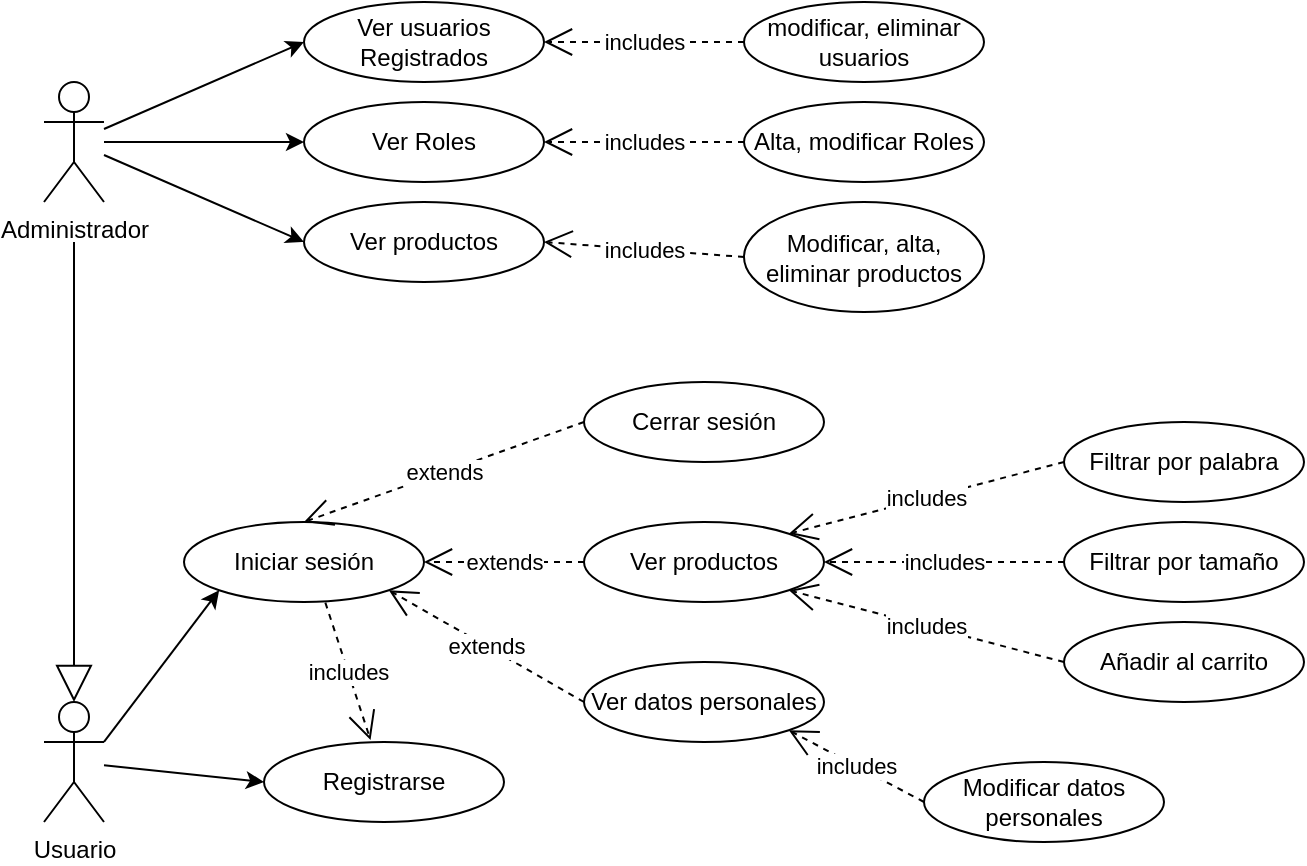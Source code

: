 <mxfile version="21.2.8" type="device">
  <diagram name="Página-1" id="I1wMzFXYZ3P005R0UXg8">
    <mxGraphModel dx="1486" dy="1182" grid="1" gridSize="10" guides="1" tooltips="1" connect="1" arrows="1" fold="1" page="1" pageScale="1" pageWidth="827" pageHeight="1169" math="0" shadow="0">
      <root>
        <mxCell id="0" />
        <mxCell id="1" parent="0" />
        <mxCell id="2v1X5vp2Q0N1gzeIqDlQ-1" value="Usuario" style="shape=umlActor;verticalLabelPosition=bottom;verticalAlign=top;html=1;outlineConnect=0;" parent="1" vertex="1">
          <mxGeometry x="80" y="670" width="30" height="60" as="geometry" />
        </mxCell>
        <mxCell id="2v1X5vp2Q0N1gzeIqDlQ-2" value="Iniciar sesión" style="ellipse;whiteSpace=wrap;html=1;" parent="1" vertex="1">
          <mxGeometry x="150" y="580" width="120" height="40" as="geometry" />
        </mxCell>
        <mxCell id="2v1X5vp2Q0N1gzeIqDlQ-3" value="Administrador" style="shape=umlActor;verticalLabelPosition=bottom;verticalAlign=top;html=1;outlineConnect=0;" parent="1" vertex="1">
          <mxGeometry x="80" y="360" width="30" height="60" as="geometry" />
        </mxCell>
        <mxCell id="2v1X5vp2Q0N1gzeIqDlQ-5" value="Registrarse" style="ellipse;whiteSpace=wrap;html=1;" parent="1" vertex="1">
          <mxGeometry x="190" y="690" width="120" height="40" as="geometry" />
        </mxCell>
        <mxCell id="2v1X5vp2Q0N1gzeIqDlQ-6" value="Cerrar sesión" style="ellipse;whiteSpace=wrap;html=1;" parent="1" vertex="1">
          <mxGeometry x="350" y="510" width="120" height="40" as="geometry" />
        </mxCell>
        <mxCell id="2v1X5vp2Q0N1gzeIqDlQ-7" value="Ver productos" style="ellipse;whiteSpace=wrap;html=1;" parent="1" vertex="1">
          <mxGeometry x="350" y="580" width="120" height="40" as="geometry" />
        </mxCell>
        <mxCell id="2v1X5vp2Q0N1gzeIqDlQ-8" value="Filtrar por palabra" style="ellipse;whiteSpace=wrap;html=1;" parent="1" vertex="1">
          <mxGeometry x="590" y="530" width="120" height="40" as="geometry" />
        </mxCell>
        <mxCell id="2v1X5vp2Q0N1gzeIqDlQ-9" value="Filtrar por tamaño" style="ellipse;whiteSpace=wrap;html=1;" parent="1" vertex="1">
          <mxGeometry x="590" y="580" width="120" height="40" as="geometry" />
        </mxCell>
        <mxCell id="2v1X5vp2Q0N1gzeIqDlQ-10" value="Añadir al carrito" style="ellipse;whiteSpace=wrap;html=1;" parent="1" vertex="1">
          <mxGeometry x="590" y="630" width="120" height="40" as="geometry" />
        </mxCell>
        <mxCell id="2v1X5vp2Q0N1gzeIqDlQ-11" value="Ver usuarios Registrados" style="ellipse;whiteSpace=wrap;html=1;" parent="1" vertex="1">
          <mxGeometry x="210" y="320" width="120" height="40" as="geometry" />
        </mxCell>
        <mxCell id="2v1X5vp2Q0N1gzeIqDlQ-12" value="Ver Roles" style="ellipse;whiteSpace=wrap;html=1;" parent="1" vertex="1">
          <mxGeometry x="210" y="370" width="120" height="40" as="geometry" />
        </mxCell>
        <mxCell id="2v1X5vp2Q0N1gzeIqDlQ-13" value="modificar, eliminar usuarios" style="ellipse;whiteSpace=wrap;html=1;" parent="1" vertex="1">
          <mxGeometry x="430" y="320" width="120" height="40" as="geometry" />
        </mxCell>
        <mxCell id="2v1X5vp2Q0N1gzeIqDlQ-14" value="Alta, modificar Roles" style="ellipse;whiteSpace=wrap;html=1;" parent="1" vertex="1">
          <mxGeometry x="430" y="370" width="120" height="40" as="geometry" />
        </mxCell>
        <mxCell id="2v1X5vp2Q0N1gzeIqDlQ-15" value="Modificar, alta, eliminar productos" style="ellipse;whiteSpace=wrap;html=1;" parent="1" vertex="1">
          <mxGeometry x="430" y="420" width="120" height="55" as="geometry" />
        </mxCell>
        <mxCell id="2v1X5vp2Q0N1gzeIqDlQ-16" value="Ver datos personales" style="ellipse;whiteSpace=wrap;html=1;" parent="1" vertex="1">
          <mxGeometry x="350" y="650" width="120" height="40" as="geometry" />
        </mxCell>
        <mxCell id="2v1X5vp2Q0N1gzeIqDlQ-17" value="Modificar datos personales" style="ellipse;whiteSpace=wrap;html=1;" parent="1" vertex="1">
          <mxGeometry x="520" y="700" width="120" height="40" as="geometry" />
        </mxCell>
        <mxCell id="2v1X5vp2Q0N1gzeIqDlQ-18" value="" style="endArrow=classic;html=1;rounded=0;exitX=1;exitY=0.333;exitDx=0;exitDy=0;exitPerimeter=0;entryX=0;entryY=1;entryDx=0;entryDy=0;" parent="1" source="2v1X5vp2Q0N1gzeIqDlQ-1" target="2v1X5vp2Q0N1gzeIqDlQ-2" edge="1">
          <mxGeometry width="50" height="50" relative="1" as="geometry">
            <mxPoint x="120" y="670" as="sourcePoint" />
            <mxPoint x="170" y="620" as="targetPoint" />
          </mxGeometry>
        </mxCell>
        <mxCell id="2v1X5vp2Q0N1gzeIqDlQ-19" value="" style="endArrow=classic;html=1;rounded=0;entryX=0;entryY=0.5;entryDx=0;entryDy=0;" parent="1" source="2v1X5vp2Q0N1gzeIqDlQ-1" target="2v1X5vp2Q0N1gzeIqDlQ-5" edge="1">
          <mxGeometry width="50" height="50" relative="1" as="geometry">
            <mxPoint x="120" y="700" as="sourcePoint" />
            <mxPoint x="178" y="624" as="targetPoint" />
          </mxGeometry>
        </mxCell>
        <mxCell id="2v1X5vp2Q0N1gzeIqDlQ-20" value="" style="endArrow=classic;html=1;rounded=0;entryX=0;entryY=0.5;entryDx=0;entryDy=0;" parent="1" source="2v1X5vp2Q0N1gzeIqDlQ-3" target="2v1X5vp2Q0N1gzeIqDlQ-11" edge="1">
          <mxGeometry width="50" height="50" relative="1" as="geometry">
            <mxPoint x="120" y="378" as="sourcePoint" />
            <mxPoint x="178" y="302" as="targetPoint" />
          </mxGeometry>
        </mxCell>
        <mxCell id="2v1X5vp2Q0N1gzeIqDlQ-21" value="" style="endArrow=classic;html=1;rounded=0;entryX=0;entryY=0.5;entryDx=0;entryDy=0;" parent="1" source="2v1X5vp2Q0N1gzeIqDlQ-3" target="2v1X5vp2Q0N1gzeIqDlQ-12" edge="1">
          <mxGeometry width="50" height="50" relative="1" as="geometry">
            <mxPoint x="120" y="393" as="sourcePoint" />
            <mxPoint x="220" y="350" as="targetPoint" />
          </mxGeometry>
        </mxCell>
        <mxCell id="2v1X5vp2Q0N1gzeIqDlQ-22" value="" style="endArrow=classic;html=1;rounded=0;entryX=0;entryY=0.5;entryDx=0;entryDy=0;" parent="1" source="2v1X5vp2Q0N1gzeIqDlQ-3" target="Phu8_t3N4Wv7bQHq6iQj-13" edge="1">
          <mxGeometry width="50" height="50" relative="1" as="geometry">
            <mxPoint x="120" y="400" as="sourcePoint" />
            <mxPoint x="170" y="460" as="targetPoint" />
          </mxGeometry>
        </mxCell>
        <mxCell id="2v1X5vp2Q0N1gzeIqDlQ-23" value="" style="endArrow=block;endSize=16;endFill=0;html=1;rounded=0;" parent="1" target="2v1X5vp2Q0N1gzeIqDlQ-1" edge="1">
          <mxGeometry width="160" relative="1" as="geometry">
            <mxPoint x="95" y="440" as="sourcePoint" />
            <mxPoint x="100" y="760" as="targetPoint" />
          </mxGeometry>
        </mxCell>
        <mxCell id="2v1X5vp2Q0N1gzeIqDlQ-27" value="includes" style="endArrow=open;endSize=12;dashed=1;html=1;rounded=0;exitX=0;exitY=0.5;exitDx=0;exitDy=0;entryX=1;entryY=0.5;entryDx=0;entryDy=0;" parent="1" edge="1" target="2v1X5vp2Q0N1gzeIqDlQ-11" source="2v1X5vp2Q0N1gzeIqDlQ-13">
          <mxGeometry width="160" relative="1" as="geometry">
            <mxPoint x="300" y="240" as="sourcePoint" />
            <mxPoint x="460" y="240" as="targetPoint" />
          </mxGeometry>
        </mxCell>
        <mxCell id="Phu8_t3N4Wv7bQHq6iQj-2" value="includes" style="endArrow=open;endSize=12;dashed=1;html=1;rounded=0;exitX=0;exitY=0.5;exitDx=0;exitDy=0;entryX=1;entryY=0.5;entryDx=0;entryDy=0;" edge="1" parent="1" source="2v1X5vp2Q0N1gzeIqDlQ-14" target="2v1X5vp2Q0N1gzeIqDlQ-12">
          <mxGeometry width="160" relative="1" as="geometry">
            <mxPoint x="430" y="420" as="sourcePoint" />
            <mxPoint x="330" y="420" as="targetPoint" />
          </mxGeometry>
        </mxCell>
        <mxCell id="Phu8_t3N4Wv7bQHq6iQj-3" value="includes" style="endArrow=open;endSize=12;dashed=1;html=1;rounded=0;exitX=0.589;exitY=1.008;exitDx=0;exitDy=0;entryX=0.444;entryY=-0.025;entryDx=0;entryDy=0;exitPerimeter=0;entryPerimeter=0;" edge="1" parent="1" source="2v1X5vp2Q0N1gzeIqDlQ-2" target="2v1X5vp2Q0N1gzeIqDlQ-5">
          <mxGeometry width="160" relative="1" as="geometry">
            <mxPoint x="330" y="650" as="sourcePoint" />
            <mxPoint x="230" y="650" as="targetPoint" />
          </mxGeometry>
        </mxCell>
        <mxCell id="Phu8_t3N4Wv7bQHq6iQj-4" value="extends" style="endArrow=open;endSize=12;dashed=1;html=1;rounded=0;exitX=0;exitY=0.5;exitDx=0;exitDy=0;entryX=0.5;entryY=0;entryDx=0;entryDy=0;" edge="1" parent="1" source="2v1X5vp2Q0N1gzeIqDlQ-6" target="2v1X5vp2Q0N1gzeIqDlQ-2">
          <mxGeometry width="160" relative="1" as="geometry">
            <mxPoint x="320" y="529.5" as="sourcePoint" />
            <mxPoint x="220" y="529.5" as="targetPoint" />
          </mxGeometry>
        </mxCell>
        <mxCell id="Phu8_t3N4Wv7bQHq6iQj-5" value="extends" style="endArrow=open;endSize=12;dashed=1;html=1;rounded=0;exitX=0;exitY=0.5;exitDx=0;exitDy=0;entryX=1;entryY=0.5;entryDx=0;entryDy=0;" edge="1" parent="1" source="2v1X5vp2Q0N1gzeIqDlQ-7" target="2v1X5vp2Q0N1gzeIqDlQ-2">
          <mxGeometry width="160" relative="1" as="geometry">
            <mxPoint x="360" y="540" as="sourcePoint" />
            <mxPoint x="220" y="590" as="targetPoint" />
          </mxGeometry>
        </mxCell>
        <mxCell id="Phu8_t3N4Wv7bQHq6iQj-6" value="extends" style="endArrow=open;endSize=12;dashed=1;html=1;rounded=0;exitX=0;exitY=0.5;exitDx=0;exitDy=0;entryX=1;entryY=1;entryDx=0;entryDy=0;" edge="1" parent="1" source="2v1X5vp2Q0N1gzeIqDlQ-16" target="2v1X5vp2Q0N1gzeIqDlQ-2">
          <mxGeometry width="160" relative="1" as="geometry">
            <mxPoint x="370" y="550" as="sourcePoint" />
            <mxPoint x="230" y="600" as="targetPoint" />
          </mxGeometry>
        </mxCell>
        <mxCell id="Phu8_t3N4Wv7bQHq6iQj-7" value="includes" style="endArrow=open;endSize=12;dashed=1;html=1;rounded=0;exitX=0;exitY=0.5;exitDx=0;exitDy=0;entryX=1;entryY=1;entryDx=0;entryDy=0;" edge="1" parent="1" source="2v1X5vp2Q0N1gzeIqDlQ-17" target="2v1X5vp2Q0N1gzeIqDlQ-16">
          <mxGeometry width="160" relative="1" as="geometry">
            <mxPoint x="430" y="720" as="sourcePoint" />
            <mxPoint x="452" y="789" as="targetPoint" />
          </mxGeometry>
        </mxCell>
        <mxCell id="Phu8_t3N4Wv7bQHq6iQj-9" value="includes" style="endArrow=open;endSize=12;dashed=1;html=1;rounded=0;exitX=0;exitY=0.5;exitDx=0;exitDy=0;entryX=1;entryY=0;entryDx=0;entryDy=0;" edge="1" parent="1" source="2v1X5vp2Q0N1gzeIqDlQ-8" target="2v1X5vp2Q0N1gzeIqDlQ-7">
          <mxGeometry width="160" relative="1" as="geometry">
            <mxPoint x="618" y="496" as="sourcePoint" />
            <mxPoint x="550" y="460" as="targetPoint" />
          </mxGeometry>
        </mxCell>
        <mxCell id="Phu8_t3N4Wv7bQHq6iQj-10" value="includes" style="endArrow=open;endSize=12;dashed=1;html=1;rounded=0;exitX=0;exitY=0.5;exitDx=0;exitDy=0;entryX=1;entryY=0.5;entryDx=0;entryDy=0;" edge="1" parent="1" source="2v1X5vp2Q0N1gzeIqDlQ-9" target="2v1X5vp2Q0N1gzeIqDlQ-7">
          <mxGeometry width="160" relative="1" as="geometry">
            <mxPoint x="530" y="570" as="sourcePoint" />
            <mxPoint x="483" y="604" as="targetPoint" />
          </mxGeometry>
        </mxCell>
        <mxCell id="Phu8_t3N4Wv7bQHq6iQj-11" value="includes" style="endArrow=open;endSize=12;dashed=1;html=1;rounded=0;exitX=0;exitY=0.5;exitDx=0;exitDy=0;entryX=1;entryY=1;entryDx=0;entryDy=0;" edge="1" parent="1" source="2v1X5vp2Q0N1gzeIqDlQ-10" target="2v1X5vp2Q0N1gzeIqDlQ-7">
          <mxGeometry width="160" relative="1" as="geometry">
            <mxPoint x="687" y="620" as="sourcePoint" />
            <mxPoint x="640" y="654" as="targetPoint" />
          </mxGeometry>
        </mxCell>
        <mxCell id="Phu8_t3N4Wv7bQHq6iQj-13" value="Ver productos" style="ellipse;whiteSpace=wrap;html=1;" vertex="1" parent="1">
          <mxGeometry x="210" y="420" width="120" height="40" as="geometry" />
        </mxCell>
        <mxCell id="Phu8_t3N4Wv7bQHq6iQj-14" value="includes" style="endArrow=open;endSize=12;dashed=1;html=1;rounded=0;exitX=0;exitY=0.5;exitDx=0;exitDy=0;entryX=1;entryY=0.5;entryDx=0;entryDy=0;" edge="1" parent="1" source="2v1X5vp2Q0N1gzeIqDlQ-15" target="Phu8_t3N4Wv7bQHq6iQj-13">
          <mxGeometry width="160" relative="1" as="geometry">
            <mxPoint x="440" y="400" as="sourcePoint" />
            <mxPoint x="340" y="400" as="targetPoint" />
          </mxGeometry>
        </mxCell>
      </root>
    </mxGraphModel>
  </diagram>
</mxfile>
